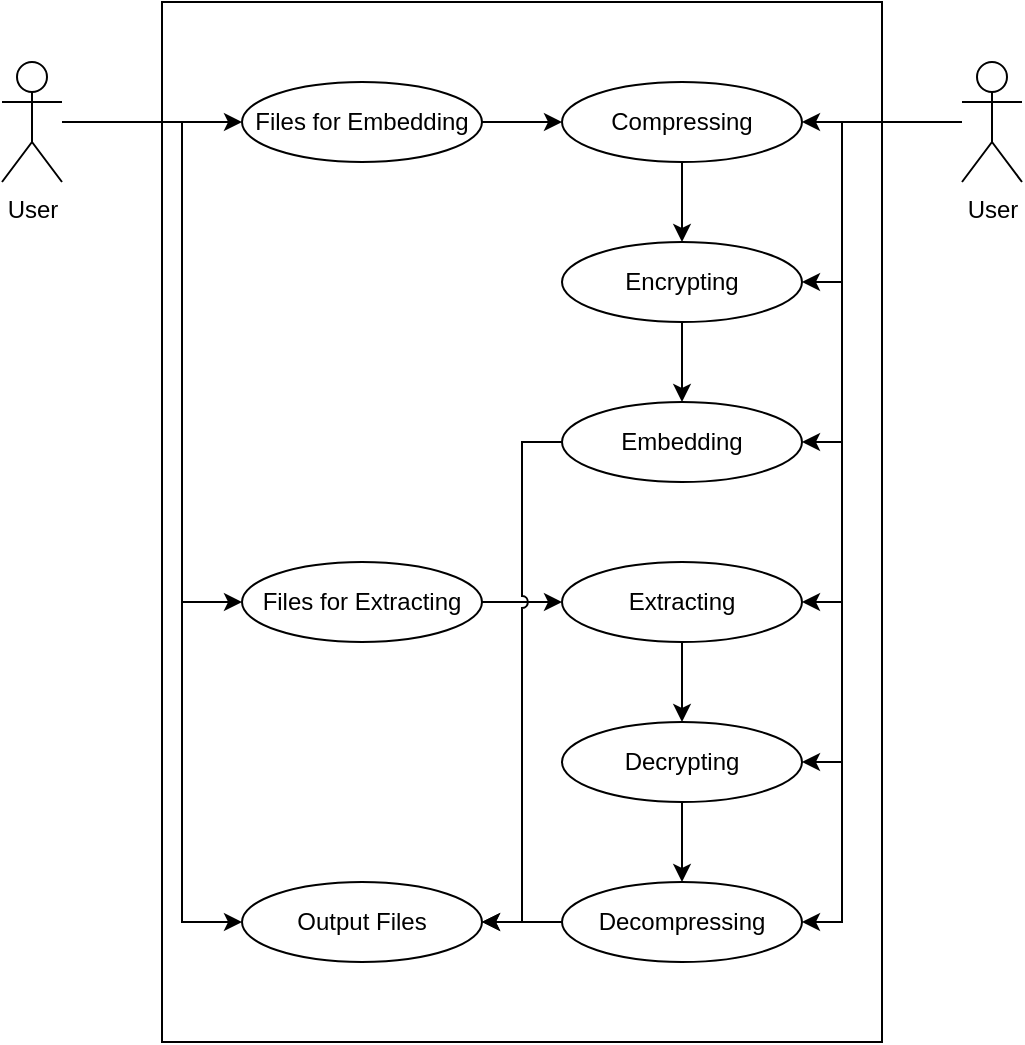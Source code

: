 <mxfile version="26.0.14">
  <diagram name="Page-1" id="nxmPTi7AElzZfSQrW92N">
    <mxGraphModel dx="990" dy="722" grid="1" gridSize="10" guides="1" tooltips="1" connect="1" arrows="1" fold="1" page="1" pageScale="1" pageWidth="827" pageHeight="1169" math="0" shadow="0">
      <root>
        <mxCell id="0" />
        <mxCell id="1" parent="0" />
        <mxCell id="JwOIxhwT8lXAYZHw_4uS-2" value="" style="rounded=0;whiteSpace=wrap;html=1;fillColor=none;" vertex="1" parent="1">
          <mxGeometry x="200" y="40" width="360" height="520" as="geometry" />
        </mxCell>
        <mxCell id="JwOIxhwT8lXAYZHw_4uS-24" style="edgeStyle=orthogonalEdgeStyle;rounded=0;orthogonalLoop=1;jettySize=auto;html=1;entryX=0;entryY=0.5;entryDx=0;entryDy=0;" edge="1" parent="1" source="JwOIxhwT8lXAYZHw_4uS-3" target="JwOIxhwT8lXAYZHw_4uS-6">
          <mxGeometry relative="1" as="geometry" />
        </mxCell>
        <mxCell id="JwOIxhwT8lXAYZHw_4uS-25" style="edgeStyle=orthogonalEdgeStyle;rounded=0;orthogonalLoop=1;jettySize=auto;html=1;entryX=0;entryY=0.5;entryDx=0;entryDy=0;" edge="1" parent="1" source="JwOIxhwT8lXAYZHw_4uS-3" target="JwOIxhwT8lXAYZHw_4uS-7">
          <mxGeometry relative="1" as="geometry">
            <Array as="points">
              <mxPoint x="210" y="100" />
              <mxPoint x="210" y="340" />
            </Array>
          </mxGeometry>
        </mxCell>
        <mxCell id="JwOIxhwT8lXAYZHw_4uS-26" style="edgeStyle=orthogonalEdgeStyle;rounded=0;orthogonalLoop=1;jettySize=auto;html=1;entryX=0;entryY=0.5;entryDx=0;entryDy=0;" edge="1" parent="1" source="JwOIxhwT8lXAYZHw_4uS-3" target="JwOIxhwT8lXAYZHw_4uS-21">
          <mxGeometry relative="1" as="geometry">
            <Array as="points">
              <mxPoint x="210" y="100" />
              <mxPoint x="210" y="500" />
            </Array>
          </mxGeometry>
        </mxCell>
        <mxCell id="JwOIxhwT8lXAYZHw_4uS-3" value="&lt;div&gt;User&lt;/div&gt;&lt;div&gt;&lt;br&gt;&lt;/div&gt;" style="shape=umlActor;verticalLabelPosition=bottom;verticalAlign=top;html=1;outlineConnect=0;" vertex="1" parent="1">
          <mxGeometry x="120" y="70" width="30" height="60" as="geometry" />
        </mxCell>
        <mxCell id="JwOIxhwT8lXAYZHw_4uS-15" style="edgeStyle=orthogonalEdgeStyle;rounded=0;orthogonalLoop=1;jettySize=auto;html=1;entryX=0;entryY=0.5;entryDx=0;entryDy=0;" edge="1" parent="1" source="JwOIxhwT8lXAYZHw_4uS-6" target="JwOIxhwT8lXAYZHw_4uS-9">
          <mxGeometry relative="1" as="geometry" />
        </mxCell>
        <mxCell id="JwOIxhwT8lXAYZHw_4uS-6" value="Files for Embedding" style="ellipse;whiteSpace=wrap;html=1;" vertex="1" parent="1">
          <mxGeometry x="240" y="80" width="120" height="40" as="geometry" />
        </mxCell>
        <mxCell id="JwOIxhwT8lXAYZHw_4uS-16" style="edgeStyle=orthogonalEdgeStyle;rounded=0;orthogonalLoop=1;jettySize=auto;html=1;" edge="1" parent="1" source="JwOIxhwT8lXAYZHw_4uS-7" target="JwOIxhwT8lXAYZHw_4uS-12">
          <mxGeometry relative="1" as="geometry" />
        </mxCell>
        <mxCell id="JwOIxhwT8lXAYZHw_4uS-7" value="Files for Extracting" style="ellipse;whiteSpace=wrap;html=1;" vertex="1" parent="1">
          <mxGeometry x="240" y="320" width="120" height="40" as="geometry" />
        </mxCell>
        <mxCell id="JwOIxhwT8lXAYZHw_4uS-19" style="edgeStyle=orthogonalEdgeStyle;rounded=0;orthogonalLoop=1;jettySize=auto;html=1;entryX=0.5;entryY=0;entryDx=0;entryDy=0;" edge="1" parent="1" source="JwOIxhwT8lXAYZHw_4uS-9" target="JwOIxhwT8lXAYZHw_4uS-10">
          <mxGeometry relative="1" as="geometry" />
        </mxCell>
        <mxCell id="JwOIxhwT8lXAYZHw_4uS-9" value="&lt;div&gt;Compressing&lt;/div&gt;" style="ellipse;whiteSpace=wrap;html=1;" vertex="1" parent="1">
          <mxGeometry x="400" y="80" width="120" height="40" as="geometry" />
        </mxCell>
        <mxCell id="JwOIxhwT8lXAYZHw_4uS-20" style="edgeStyle=orthogonalEdgeStyle;rounded=0;orthogonalLoop=1;jettySize=auto;html=1;" edge="1" parent="1" source="JwOIxhwT8lXAYZHw_4uS-10" target="JwOIxhwT8lXAYZHw_4uS-11">
          <mxGeometry relative="1" as="geometry" />
        </mxCell>
        <mxCell id="JwOIxhwT8lXAYZHw_4uS-10" value="&lt;div&gt;Encrypting&lt;/div&gt;" style="ellipse;whiteSpace=wrap;html=1;" vertex="1" parent="1">
          <mxGeometry x="400" y="160" width="120" height="40" as="geometry" />
        </mxCell>
        <mxCell id="JwOIxhwT8lXAYZHw_4uS-23" style="edgeStyle=orthogonalEdgeStyle;rounded=0;orthogonalLoop=1;jettySize=auto;html=1;entryX=1;entryY=0.5;entryDx=0;entryDy=0;jumpStyle=arc;" edge="1" parent="1" source="JwOIxhwT8lXAYZHw_4uS-11" target="JwOIxhwT8lXAYZHw_4uS-21">
          <mxGeometry relative="1" as="geometry" />
        </mxCell>
        <mxCell id="JwOIxhwT8lXAYZHw_4uS-11" value="Embedding" style="ellipse;whiteSpace=wrap;html=1;" vertex="1" parent="1">
          <mxGeometry x="400" y="240" width="120" height="40" as="geometry" />
        </mxCell>
        <mxCell id="JwOIxhwT8lXAYZHw_4uS-17" style="edgeStyle=orthogonalEdgeStyle;rounded=0;orthogonalLoop=1;jettySize=auto;html=1;entryX=0.5;entryY=0;entryDx=0;entryDy=0;" edge="1" parent="1" source="JwOIxhwT8lXAYZHw_4uS-12" target="JwOIxhwT8lXAYZHw_4uS-13">
          <mxGeometry relative="1" as="geometry" />
        </mxCell>
        <mxCell id="JwOIxhwT8lXAYZHw_4uS-12" value="Extracting" style="ellipse;whiteSpace=wrap;html=1;" vertex="1" parent="1">
          <mxGeometry x="400" y="320" width="120" height="40" as="geometry" />
        </mxCell>
        <mxCell id="JwOIxhwT8lXAYZHw_4uS-18" style="edgeStyle=orthogonalEdgeStyle;rounded=0;orthogonalLoop=1;jettySize=auto;html=1;" edge="1" parent="1" source="JwOIxhwT8lXAYZHw_4uS-13" target="JwOIxhwT8lXAYZHw_4uS-14">
          <mxGeometry relative="1" as="geometry" />
        </mxCell>
        <mxCell id="JwOIxhwT8lXAYZHw_4uS-13" value="Decrypting" style="ellipse;whiteSpace=wrap;html=1;" vertex="1" parent="1">
          <mxGeometry x="400" y="400" width="120" height="40" as="geometry" />
        </mxCell>
        <mxCell id="JwOIxhwT8lXAYZHw_4uS-22" style="edgeStyle=orthogonalEdgeStyle;rounded=0;orthogonalLoop=1;jettySize=auto;html=1;" edge="1" parent="1" source="JwOIxhwT8lXAYZHw_4uS-14" target="JwOIxhwT8lXAYZHw_4uS-21">
          <mxGeometry relative="1" as="geometry" />
        </mxCell>
        <mxCell id="JwOIxhwT8lXAYZHw_4uS-14" value="Decompressing" style="ellipse;whiteSpace=wrap;html=1;" vertex="1" parent="1">
          <mxGeometry x="400" y="480" width="120" height="40" as="geometry" />
        </mxCell>
        <mxCell id="JwOIxhwT8lXAYZHw_4uS-21" value="Output Files" style="ellipse;whiteSpace=wrap;html=1;" vertex="1" parent="1">
          <mxGeometry x="240" y="480" width="120" height="40" as="geometry" />
        </mxCell>
        <mxCell id="JwOIxhwT8lXAYZHw_4uS-28" style="edgeStyle=orthogonalEdgeStyle;rounded=0;orthogonalLoop=1;jettySize=auto;html=1;entryX=1;entryY=0.5;entryDx=0;entryDy=0;" edge="1" parent="1" source="JwOIxhwT8lXAYZHw_4uS-27" target="JwOIxhwT8lXAYZHw_4uS-9">
          <mxGeometry relative="1" as="geometry" />
        </mxCell>
        <mxCell id="JwOIxhwT8lXAYZHw_4uS-29" style="edgeStyle=orthogonalEdgeStyle;rounded=0;orthogonalLoop=1;jettySize=auto;html=1;entryX=1;entryY=0.5;entryDx=0;entryDy=0;" edge="1" parent="1" source="JwOIxhwT8lXAYZHw_4uS-27" target="JwOIxhwT8lXAYZHw_4uS-10">
          <mxGeometry relative="1" as="geometry">
            <Array as="points">
              <mxPoint x="540" y="100" />
              <mxPoint x="540" y="180" />
            </Array>
          </mxGeometry>
        </mxCell>
        <mxCell id="JwOIxhwT8lXAYZHw_4uS-30" style="edgeStyle=orthogonalEdgeStyle;rounded=0;orthogonalLoop=1;jettySize=auto;html=1;entryX=1;entryY=0.5;entryDx=0;entryDy=0;" edge="1" parent="1" source="JwOIxhwT8lXAYZHw_4uS-27" target="JwOIxhwT8lXAYZHw_4uS-11">
          <mxGeometry relative="1" as="geometry">
            <Array as="points">
              <mxPoint x="540" y="100" />
              <mxPoint x="540" y="260" />
            </Array>
          </mxGeometry>
        </mxCell>
        <mxCell id="JwOIxhwT8lXAYZHw_4uS-31" style="edgeStyle=orthogonalEdgeStyle;rounded=0;orthogonalLoop=1;jettySize=auto;html=1;entryX=1;entryY=0.5;entryDx=0;entryDy=0;" edge="1" parent="1" source="JwOIxhwT8lXAYZHw_4uS-27" target="JwOIxhwT8lXAYZHw_4uS-12">
          <mxGeometry relative="1" as="geometry">
            <Array as="points">
              <mxPoint x="540" y="100" />
              <mxPoint x="540" y="340" />
            </Array>
          </mxGeometry>
        </mxCell>
        <mxCell id="JwOIxhwT8lXAYZHw_4uS-32" style="edgeStyle=orthogonalEdgeStyle;rounded=0;orthogonalLoop=1;jettySize=auto;html=1;entryX=1;entryY=0.5;entryDx=0;entryDy=0;" edge="1" parent="1" source="JwOIxhwT8lXAYZHw_4uS-27" target="JwOIxhwT8lXAYZHw_4uS-13">
          <mxGeometry relative="1" as="geometry">
            <Array as="points">
              <mxPoint x="540" y="100" />
              <mxPoint x="540" y="420" />
            </Array>
          </mxGeometry>
        </mxCell>
        <mxCell id="JwOIxhwT8lXAYZHw_4uS-33" style="edgeStyle=orthogonalEdgeStyle;rounded=0;orthogonalLoop=1;jettySize=auto;html=1;entryX=1;entryY=0.5;entryDx=0;entryDy=0;" edge="1" parent="1" source="JwOIxhwT8lXAYZHw_4uS-27" target="JwOIxhwT8lXAYZHw_4uS-14">
          <mxGeometry relative="1" as="geometry">
            <Array as="points">
              <mxPoint x="540" y="100" />
              <mxPoint x="540" y="500" />
            </Array>
          </mxGeometry>
        </mxCell>
        <mxCell id="JwOIxhwT8lXAYZHw_4uS-27" value="&lt;div&gt;User&lt;/div&gt;&lt;div&gt;&lt;br&gt;&lt;/div&gt;" style="shape=umlActor;verticalLabelPosition=bottom;verticalAlign=top;html=1;outlineConnect=0;" vertex="1" parent="1">
          <mxGeometry x="600" y="70" width="30" height="60" as="geometry" />
        </mxCell>
      </root>
    </mxGraphModel>
  </diagram>
</mxfile>
